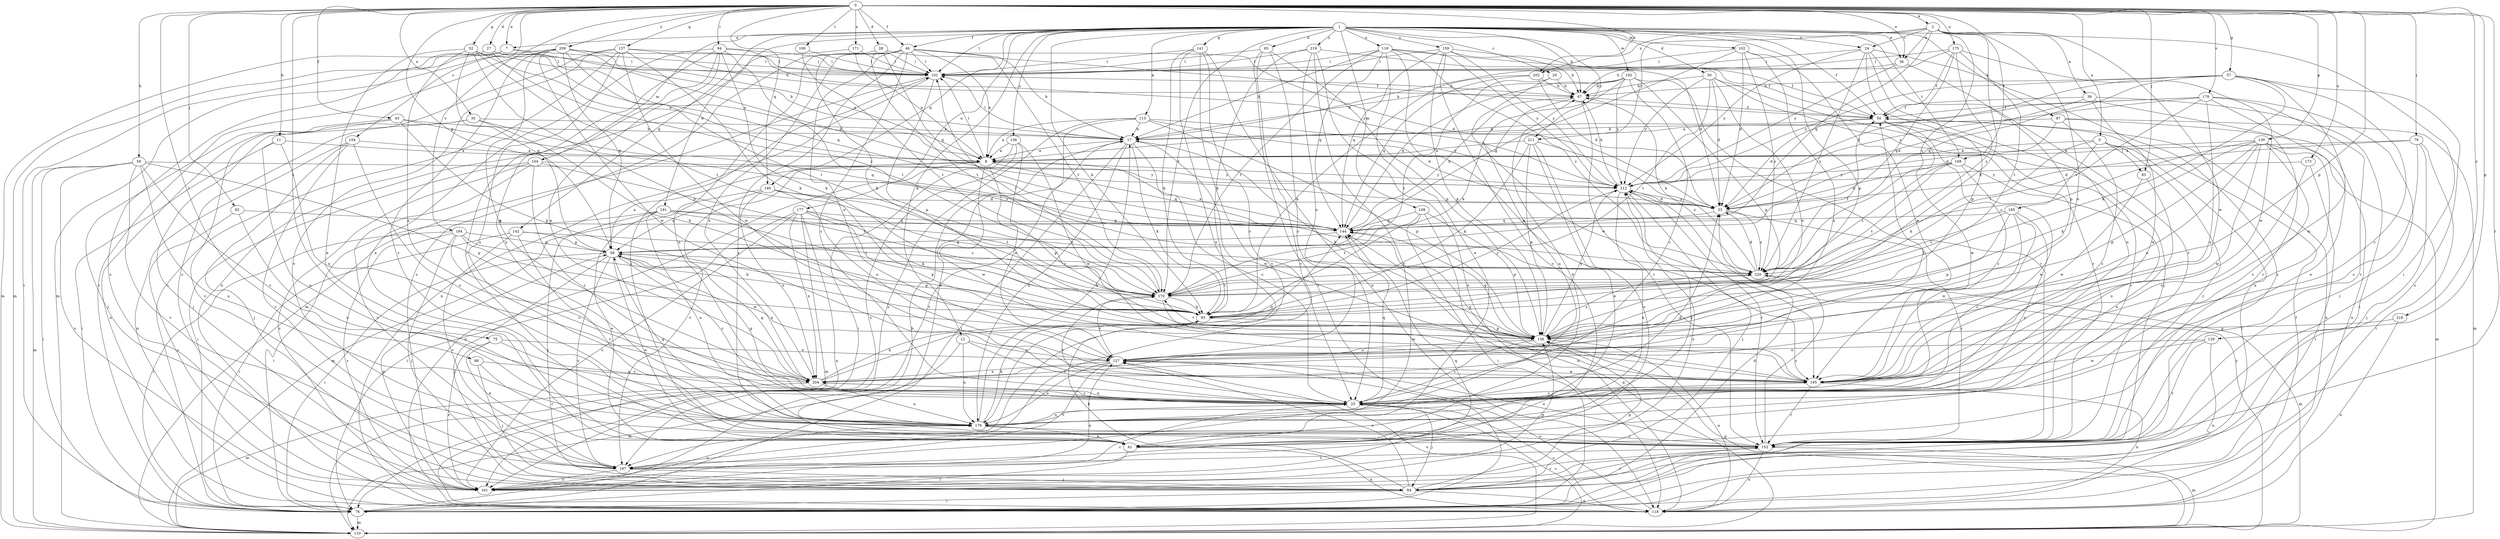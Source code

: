 strict digraph  {
0;
1;
2;
5;
7;
8;
11;
12;
17;
20;
24;
25;
27;
28;
30;
33;
35;
36;
39;
41;
43;
46;
50;
52;
57;
58;
59;
65;
67;
75;
76;
79;
82;
83;
84;
87;
93;
94;
98;
100;
101;
102;
104;
108;
110;
113;
118;
119;
127;
129;
130;
136;
137;
140;
141;
142;
144;
152;
154;
156;
159;
161;
168;
170;
171;
173;
175;
177;
178;
179;
184;
185;
187;
191;
192;
195;
202;
204;
209;
211;
212;
218;
219;
220;
0 -> 2  [label=a];
0 -> 5  [label=a];
0 -> 7  [label=a];
0 -> 11  [label=b];
0 -> 27  [label=d];
0 -> 28  [label=d];
0 -> 35  [label=e];
0 -> 36  [label=e];
0 -> 43  [label=f];
0 -> 46  [label=f];
0 -> 52  [label=g];
0 -> 57  [label=g];
0 -> 58  [label=g];
0 -> 59  [label=h];
0 -> 75  [label=i];
0 -> 79  [label=j];
0 -> 82  [label=j];
0 -> 83  [label=j];
0 -> 94  [label=l];
0 -> 98  [label=l];
0 -> 100  [label=l];
0 -> 129  [label=p];
0 -> 130  [label=p];
0 -> 136  [label=p];
0 -> 137  [label=q];
0 -> 140  [label=q];
0 -> 152  [label=r];
0 -> 154  [label=s];
0 -> 168  [label=t];
0 -> 171  [label=u];
0 -> 173  [label=u];
0 -> 175  [label=u];
0 -> 179  [label=v];
0 -> 184  [label=v];
0 -> 202  [label=x];
0 -> 209  [label=y];
0 -> 218  [label=z];
1 -> 7  [label=a];
1 -> 12  [label=b];
1 -> 20  [label=c];
1 -> 24  [label=c];
1 -> 30  [label=d];
1 -> 36  [label=e];
1 -> 46  [label=f];
1 -> 50  [label=f];
1 -> 65  [label=h];
1 -> 67  [label=h];
1 -> 76  [label=i];
1 -> 87  [label=k];
1 -> 93  [label=k];
1 -> 101  [label=l];
1 -> 102  [label=m];
1 -> 104  [label=m];
1 -> 108  [label=m];
1 -> 113  [label=n];
1 -> 119  [label=o];
1 -> 136  [label=p];
1 -> 140  [label=q];
1 -> 141  [label=q];
1 -> 142  [label=q];
1 -> 156  [label=s];
1 -> 159  [label=s];
1 -> 168  [label=t];
1 -> 170  [label=t];
1 -> 177  [label=u];
1 -> 191  [label=w];
1 -> 192  [label=w];
1 -> 211  [label=y];
1 -> 219  [label=z];
2 -> 24  [label=c];
2 -> 36  [label=e];
2 -> 39  [label=e];
2 -> 93  [label=k];
2 -> 127  [label=o];
2 -> 144  [label=q];
2 -> 195  [label=w];
2 -> 202  [label=x];
2 -> 211  [label=y];
2 -> 220  [label=z];
5 -> 8  [label=a];
5 -> 76  [label=i];
5 -> 83  [label=j];
5 -> 93  [label=k];
5 -> 152  [label=r];
5 -> 185  [label=v];
7 -> 17  [label=b];
7 -> 76  [label=i];
7 -> 101  [label=l];
7 -> 110  [label=m];
7 -> 161  [label=s];
8 -> 101  [label=l];
8 -> 118  [label=n];
8 -> 136  [label=p];
8 -> 144  [label=q];
8 -> 187  [label=v];
8 -> 195  [label=w];
8 -> 212  [label=y];
11 -> 8  [label=a];
11 -> 76  [label=i];
11 -> 178  [label=u];
11 -> 204  [label=x];
12 -> 25  [label=c];
12 -> 110  [label=m];
12 -> 127  [label=o];
12 -> 178  [label=u];
17 -> 8  [label=a];
17 -> 25  [label=c];
17 -> 76  [label=i];
17 -> 93  [label=k];
17 -> 101  [label=l];
17 -> 178  [label=u];
17 -> 187  [label=v];
17 -> 195  [label=w];
20 -> 67  [label=h];
20 -> 170  [label=t];
20 -> 195  [label=w];
24 -> 101  [label=l];
24 -> 136  [label=p];
24 -> 152  [label=r];
24 -> 161  [label=s];
24 -> 178  [label=u];
24 -> 212  [label=y];
24 -> 220  [label=z];
25 -> 58  [label=g];
25 -> 84  [label=j];
25 -> 144  [label=q];
25 -> 170  [label=t];
25 -> 178  [label=u];
25 -> 204  [label=x];
27 -> 8  [label=a];
27 -> 101  [label=l];
27 -> 110  [label=m];
27 -> 144  [label=q];
27 -> 220  [label=z];
28 -> 50  [label=f];
28 -> 93  [label=k];
28 -> 101  [label=l];
28 -> 144  [label=q];
28 -> 170  [label=t];
30 -> 33  [label=d];
30 -> 67  [label=h];
30 -> 84  [label=j];
30 -> 127  [label=o];
30 -> 152  [label=r];
30 -> 170  [label=t];
30 -> 212  [label=y];
33 -> 144  [label=q];
33 -> 152  [label=r];
33 -> 212  [label=y];
33 -> 220  [label=z];
35 -> 17  [label=b];
35 -> 84  [label=j];
35 -> 93  [label=k];
35 -> 118  [label=n];
35 -> 144  [label=q];
36 -> 17  [label=b];
36 -> 136  [label=p];
36 -> 212  [label=y];
39 -> 33  [label=d];
39 -> 50  [label=f];
39 -> 76  [label=i];
39 -> 152  [label=r];
39 -> 195  [label=w];
41 -> 67  [label=h];
41 -> 76  [label=i];
41 -> 101  [label=l];
41 -> 118  [label=n];
41 -> 212  [label=y];
43 -> 17  [label=b];
43 -> 84  [label=j];
43 -> 93  [label=k];
43 -> 187  [label=v];
43 -> 220  [label=z];
46 -> 8  [label=a];
46 -> 17  [label=b];
46 -> 25  [label=c];
46 -> 33  [label=d];
46 -> 101  [label=l];
46 -> 127  [label=o];
46 -> 152  [label=r];
46 -> 161  [label=s];
46 -> 170  [label=t];
46 -> 178  [label=u];
46 -> 204  [label=x];
50 -> 17  [label=b];
50 -> 25  [label=c];
50 -> 33  [label=d];
50 -> 118  [label=n];
50 -> 152  [label=r];
50 -> 195  [label=w];
52 -> 8  [label=a];
52 -> 41  [label=e];
52 -> 58  [label=g];
52 -> 101  [label=l];
52 -> 136  [label=p];
52 -> 170  [label=t];
52 -> 204  [label=x];
57 -> 25  [label=c];
57 -> 33  [label=d];
57 -> 67  [label=h];
57 -> 93  [label=k];
57 -> 144  [label=q];
57 -> 161  [label=s];
57 -> 195  [label=w];
57 -> 212  [label=y];
58 -> 8  [label=a];
58 -> 25  [label=c];
58 -> 41  [label=e];
58 -> 76  [label=i];
58 -> 84  [label=j];
58 -> 187  [label=v];
58 -> 204  [label=x];
58 -> 220  [label=z];
59 -> 25  [label=c];
59 -> 76  [label=i];
59 -> 110  [label=m];
59 -> 136  [label=p];
59 -> 161  [label=s];
59 -> 178  [label=u];
59 -> 187  [label=v];
59 -> 212  [label=y];
65 -> 25  [label=c];
65 -> 76  [label=i];
65 -> 101  [label=l];
65 -> 136  [label=p];
65 -> 187  [label=v];
67 -> 50  [label=f];
67 -> 152  [label=r];
67 -> 178  [label=u];
75 -> 25  [label=c];
75 -> 41  [label=e];
75 -> 127  [label=o];
75 -> 161  [label=s];
76 -> 17  [label=b];
76 -> 33  [label=d];
76 -> 110  [label=m];
79 -> 8  [label=a];
79 -> 25  [label=c];
79 -> 33  [label=d];
79 -> 76  [label=i];
79 -> 84  [label=j];
82 -> 144  [label=q];
82 -> 161  [label=s];
82 -> 178  [label=u];
83 -> 41  [label=e];
83 -> 195  [label=w];
84 -> 76  [label=i];
84 -> 93  [label=k];
84 -> 118  [label=n];
84 -> 127  [label=o];
84 -> 136  [label=p];
84 -> 152  [label=r];
87 -> 17  [label=b];
87 -> 25  [label=c];
87 -> 33  [label=d];
87 -> 110  [label=m];
87 -> 118  [label=n];
93 -> 58  [label=g];
93 -> 136  [label=p];
93 -> 212  [label=y];
94 -> 41  [label=e];
94 -> 93  [label=k];
94 -> 101  [label=l];
94 -> 152  [label=r];
94 -> 170  [label=t];
94 -> 178  [label=u];
94 -> 204  [label=x];
94 -> 212  [label=y];
98 -> 84  [label=j];
98 -> 152  [label=r];
98 -> 204  [label=x];
100 -> 101  [label=l];
100 -> 170  [label=t];
101 -> 67  [label=h];
101 -> 110  [label=m];
101 -> 118  [label=n];
101 -> 136  [label=p];
102 -> 33  [label=d];
102 -> 58  [label=g];
102 -> 101  [label=l];
102 -> 195  [label=w];
102 -> 204  [label=x];
102 -> 220  [label=z];
104 -> 25  [label=c];
104 -> 76  [label=i];
104 -> 161  [label=s];
104 -> 170  [label=t];
104 -> 187  [label=v];
104 -> 212  [label=y];
108 -> 76  [label=i];
108 -> 118  [label=n];
108 -> 136  [label=p];
108 -> 144  [label=q];
108 -> 170  [label=t];
110 -> 25  [label=c];
110 -> 127  [label=o];
110 -> 136  [label=p];
110 -> 144  [label=q];
110 -> 212  [label=y];
113 -> 8  [label=a];
113 -> 17  [label=b];
113 -> 33  [label=d];
113 -> 41  [label=e];
113 -> 136  [label=p];
113 -> 161  [label=s];
113 -> 212  [label=y];
118 -> 25  [label=c];
118 -> 50  [label=f];
118 -> 127  [label=o];
119 -> 17  [label=b];
119 -> 41  [label=e];
119 -> 50  [label=f];
119 -> 101  [label=l];
119 -> 144  [label=q];
119 -> 170  [label=t];
119 -> 195  [label=w];
119 -> 212  [label=y];
119 -> 220  [label=z];
127 -> 170  [label=t];
127 -> 178  [label=u];
127 -> 187  [label=v];
127 -> 195  [label=w];
127 -> 204  [label=x];
129 -> 118  [label=n];
129 -> 127  [label=o];
129 -> 152  [label=r];
129 -> 195  [label=w];
130 -> 8  [label=a];
130 -> 25  [label=c];
130 -> 93  [label=k];
130 -> 110  [label=m];
130 -> 127  [label=o];
130 -> 136  [label=p];
130 -> 178  [label=u];
130 -> 195  [label=w];
130 -> 220  [label=z];
136 -> 17  [label=b];
136 -> 25  [label=c];
136 -> 118  [label=n];
136 -> 127  [label=o];
136 -> 144  [label=q];
136 -> 170  [label=t];
136 -> 212  [label=y];
136 -> 220  [label=z];
137 -> 67  [label=h];
137 -> 76  [label=i];
137 -> 93  [label=k];
137 -> 101  [label=l];
137 -> 161  [label=s];
137 -> 178  [label=u];
137 -> 187  [label=v];
137 -> 195  [label=w];
140 -> 33  [label=d];
140 -> 58  [label=g];
140 -> 110  [label=m];
140 -> 127  [label=o];
140 -> 170  [label=t];
140 -> 204  [label=x];
141 -> 25  [label=c];
141 -> 93  [label=k];
141 -> 101  [label=l];
141 -> 118  [label=n];
141 -> 178  [label=u];
141 -> 187  [label=v];
142 -> 58  [label=g];
142 -> 76  [label=i];
142 -> 152  [label=r];
142 -> 187  [label=v];
142 -> 220  [label=z];
144 -> 8  [label=a];
144 -> 58  [label=g];
144 -> 67  [label=h];
152 -> 110  [label=m];
152 -> 118  [label=n];
152 -> 127  [label=o];
152 -> 187  [label=v];
152 -> 220  [label=z];
154 -> 8  [label=a];
154 -> 84  [label=j];
154 -> 118  [label=n];
154 -> 178  [label=u];
154 -> 187  [label=v];
156 -> 8  [label=a];
156 -> 76  [label=i];
156 -> 127  [label=o];
156 -> 161  [label=s];
156 -> 195  [label=w];
159 -> 33  [label=d];
159 -> 67  [label=h];
159 -> 101  [label=l];
159 -> 136  [label=p];
159 -> 144  [label=q];
159 -> 187  [label=v];
159 -> 212  [label=y];
161 -> 25  [label=c];
161 -> 58  [label=g];
161 -> 127  [label=o];
161 -> 136  [label=p];
161 -> 144  [label=q];
161 -> 152  [label=r];
161 -> 178  [label=u];
161 -> 212  [label=y];
168 -> 33  [label=d];
168 -> 170  [label=t];
168 -> 178  [label=u];
168 -> 195  [label=w];
168 -> 212  [label=y];
168 -> 220  [label=z];
170 -> 93  [label=k];
170 -> 101  [label=l];
170 -> 195  [label=w];
171 -> 8  [label=a];
171 -> 101  [label=l];
171 -> 118  [label=n];
173 -> 25  [label=c];
173 -> 76  [label=i];
173 -> 212  [label=y];
175 -> 50  [label=f];
175 -> 58  [label=g];
175 -> 67  [label=h];
175 -> 101  [label=l];
175 -> 170  [label=t];
175 -> 195  [label=w];
175 -> 220  [label=z];
177 -> 76  [label=i];
177 -> 93  [label=k];
177 -> 110  [label=m];
177 -> 118  [label=n];
177 -> 136  [label=p];
177 -> 144  [label=q];
177 -> 161  [label=s];
177 -> 204  [label=x];
178 -> 17  [label=b];
178 -> 33  [label=d];
178 -> 41  [label=e];
178 -> 58  [label=g];
178 -> 93  [label=k];
178 -> 152  [label=r];
179 -> 8  [label=a];
179 -> 41  [label=e];
179 -> 50  [label=f];
179 -> 84  [label=j];
179 -> 152  [label=r];
179 -> 170  [label=t];
179 -> 204  [label=x];
179 -> 212  [label=y];
184 -> 25  [label=c];
184 -> 58  [label=g];
184 -> 76  [label=i];
184 -> 84  [label=j];
184 -> 93  [label=k];
184 -> 161  [label=s];
184 -> 195  [label=w];
185 -> 25  [label=c];
185 -> 136  [label=p];
185 -> 144  [label=q];
185 -> 178  [label=u];
185 -> 195  [label=w];
185 -> 220  [label=z];
187 -> 84  [label=j];
187 -> 161  [label=s];
191 -> 41  [label=e];
191 -> 76  [label=i];
191 -> 84  [label=j];
191 -> 144  [label=q];
191 -> 170  [label=t];
191 -> 178  [label=u];
191 -> 220  [label=z];
192 -> 17  [label=b];
192 -> 25  [label=c];
192 -> 67  [label=h];
192 -> 93  [label=k];
192 -> 136  [label=p];
192 -> 144  [label=q];
192 -> 152  [label=r];
192 -> 212  [label=y];
195 -> 25  [label=c];
195 -> 118  [label=n];
195 -> 144  [label=q];
195 -> 152  [label=r];
202 -> 33  [label=d];
202 -> 67  [label=h];
202 -> 93  [label=k];
202 -> 144  [label=q];
204 -> 25  [label=c];
204 -> 50  [label=f];
204 -> 58  [label=g];
204 -> 93  [label=k];
204 -> 110  [label=m];
204 -> 144  [label=q];
204 -> 178  [label=u];
209 -> 8  [label=a];
209 -> 33  [label=d];
209 -> 58  [label=g];
209 -> 76  [label=i];
209 -> 101  [label=l];
209 -> 110  [label=m];
209 -> 152  [label=r];
209 -> 170  [label=t];
209 -> 195  [label=w];
209 -> 204  [label=x];
211 -> 8  [label=a];
211 -> 41  [label=e];
211 -> 93  [label=k];
211 -> 136  [label=p];
211 -> 187  [label=v];
211 -> 220  [label=z];
212 -> 33  [label=d];
212 -> 41  [label=e];
212 -> 67  [label=h];
212 -> 84  [label=j];
212 -> 152  [label=r];
218 -> 118  [label=n];
218 -> 136  [label=p];
219 -> 50  [label=f];
219 -> 93  [label=k];
219 -> 101  [label=l];
219 -> 118  [label=n];
219 -> 127  [label=o];
219 -> 187  [label=v];
220 -> 33  [label=d];
220 -> 50  [label=f];
220 -> 67  [label=h];
220 -> 110  [label=m];
220 -> 170  [label=t];
}
